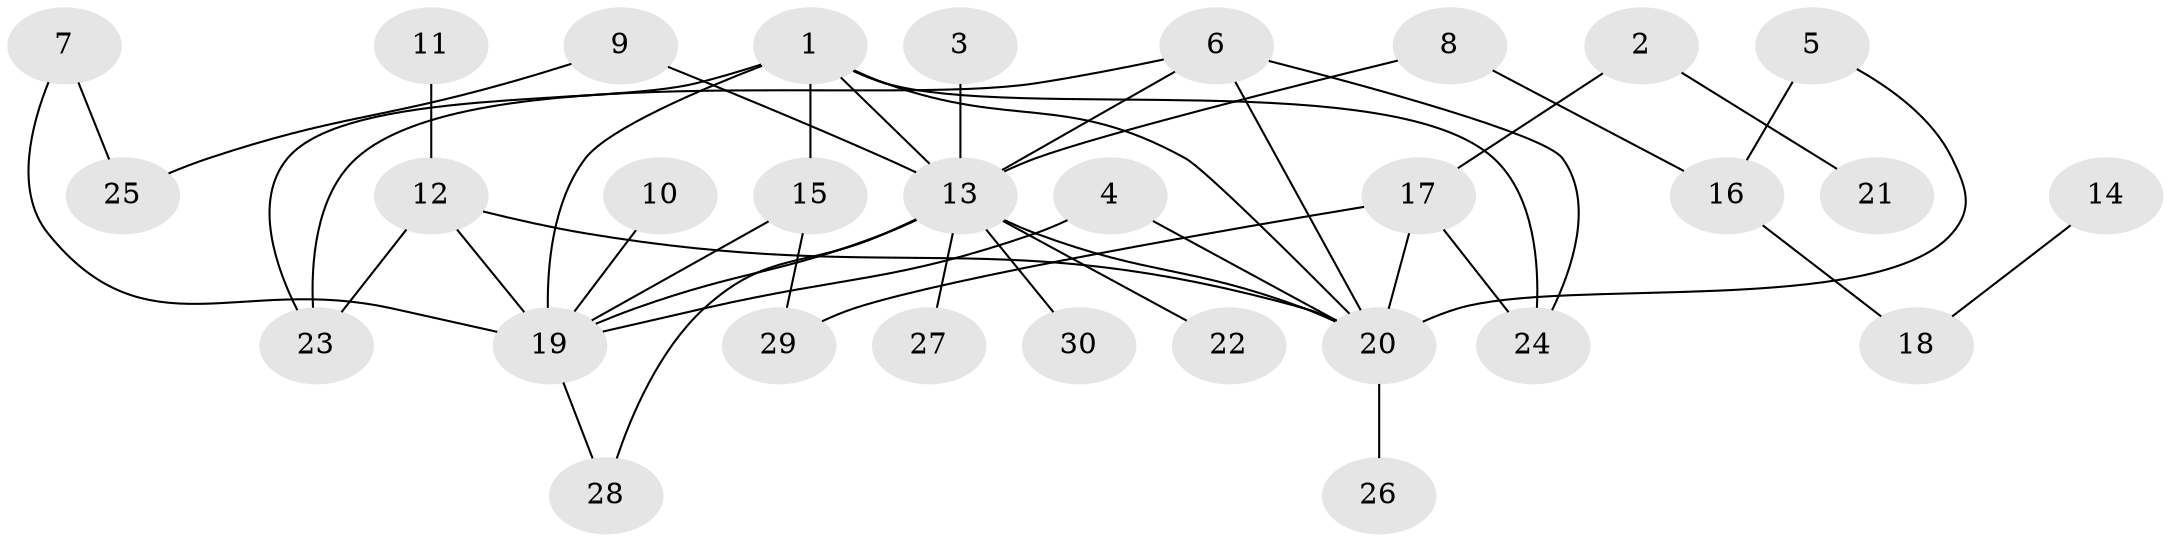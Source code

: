 // original degree distribution, {1: 0.49333333333333335, 13: 0.013333333333333334, 10: 0.02666666666666667, 5: 0.06666666666666667, 6: 0.02666666666666667, 3: 0.17333333333333334, 2: 0.18666666666666668, 4: 0.013333333333333334}
// Generated by graph-tools (version 1.1) at 2025/36/03/04/25 23:36:49]
// undirected, 30 vertices, 43 edges
graph export_dot {
  node [color=gray90,style=filled];
  1;
  2;
  3;
  4;
  5;
  6;
  7;
  8;
  9;
  10;
  11;
  12;
  13;
  14;
  15;
  16;
  17;
  18;
  19;
  20;
  21;
  22;
  23;
  24;
  25;
  26;
  27;
  28;
  29;
  30;
  1 -- 13 [weight=1.0];
  1 -- 15 [weight=1.0];
  1 -- 19 [weight=1.0];
  1 -- 20 [weight=1.0];
  1 -- 23 [weight=1.0];
  1 -- 24 [weight=1.0];
  2 -- 17 [weight=1.0];
  2 -- 21 [weight=1.0];
  3 -- 13 [weight=1.0];
  4 -- 19 [weight=1.0];
  4 -- 20 [weight=1.0];
  5 -- 16 [weight=1.0];
  5 -- 20 [weight=1.0];
  6 -- 13 [weight=1.0];
  6 -- 20 [weight=1.0];
  6 -- 23 [weight=1.0];
  6 -- 24 [weight=1.0];
  7 -- 19 [weight=1.0];
  7 -- 25 [weight=1.0];
  8 -- 13 [weight=1.0];
  8 -- 16 [weight=1.0];
  9 -- 13 [weight=1.0];
  9 -- 25 [weight=1.0];
  10 -- 19 [weight=1.0];
  11 -- 12 [weight=1.0];
  12 -- 19 [weight=1.0];
  12 -- 20 [weight=1.0];
  12 -- 23 [weight=1.0];
  13 -- 19 [weight=1.0];
  13 -- 20 [weight=1.0];
  13 -- 22 [weight=1.0];
  13 -- 27 [weight=1.0];
  13 -- 28 [weight=1.0];
  13 -- 30 [weight=1.0];
  14 -- 18 [weight=1.0];
  15 -- 19 [weight=1.0];
  15 -- 29 [weight=1.0];
  16 -- 18 [weight=1.0];
  17 -- 20 [weight=1.0];
  17 -- 24 [weight=1.0];
  17 -- 29 [weight=1.0];
  19 -- 28 [weight=1.0];
  20 -- 26 [weight=1.0];
}
